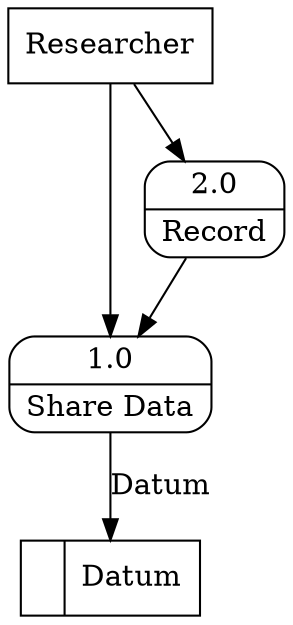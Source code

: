 digraph dfd2{ 
node[shape=record]
200 [label="<f0>  |<f1> Datum " ];
201 [label="Researcher" shape=box];
202 [label="{<f0> 1.0|<f1> Share Data }" shape=Mrecord];
203 [label="{<f0> 2.0|<f1> Record }" shape=Mrecord];
201 -> 202
201 -> 203
202 -> 200 [label="Datum"]
203 -> 202
}